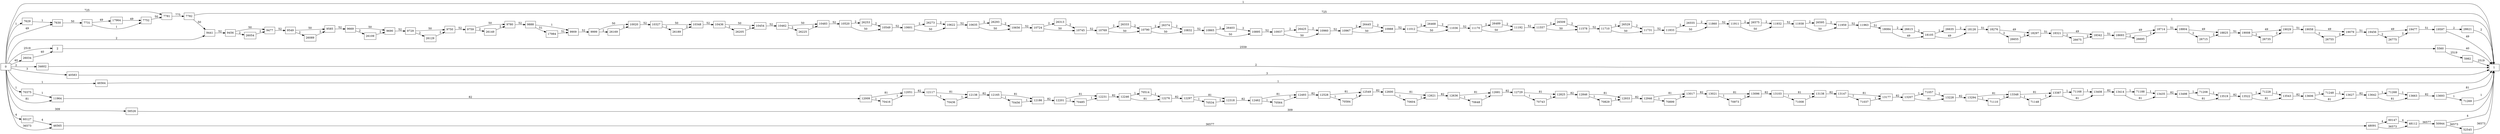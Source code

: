 digraph {
	graph [rankdir=LR]
	node [shape=rectangle]
	2 -> 5560 [label=2559]
	5560 -> 1 [label=40]
	5560 -> 5982 [label=2519]
	5982 -> 1 [label=2519]
	7629 -> 7630 [label=1]
	7630 -> 7731 [label=50]
	7731 -> 7752 [label=1]
	7731 -> 17964 [label=49]
	7752 -> 7781 [label=50]
	7781 -> 7782 [label=775]
	7782 -> 9441 [label=50]
	7782 -> 1 [label=725]
	9441 -> 9456 [label=52]
	9456 -> 9477 [label=50]
	9456 -> 26054 [label=2]
	9477 -> 9549 [label=52]
	9549 -> 9585 [label=50]
	9549 -> 26089 [label=2]
	9585 -> 9669 [label=52]
	9669 -> 9690 [label=50]
	9669 -> 26109 [label=2]
	9690 -> 9729 [label=52]
	9729 -> 9750 [label=50]
	9729 -> 26129 [label=2]
	9750 -> 9759 [label=52]
	9759 -> 9780 [label=50]
	9759 -> 26149 [label=2]
	9780 -> 9888 [label=52]
	9888 -> 9909 [label=1]
	9888 -> 17984 [label=51]
	9909 -> 9999 [label=52]
	9999 -> 10020 [label=50]
	9999 -> 26169 [label=2]
	10020 -> 10327 [label=52]
	10327 -> 10348 [label=50]
	10327 -> 26189 [label=2]
	10348 -> 10436 [label=52]
	10436 -> 10454 [label=50]
	10436 -> 26205 [label=2]
	10454 -> 10462 [label=52]
	10462 -> 10483 [label=50]
	10462 -> 26225 [label=2]
	10483 -> 10520 [label=52]
	10520 -> 10549 [label=50]
	10520 -> 26253 [label=2]
	10549 -> 10601 [label=52]
	10601 -> 10622 [label=50]
	10601 -> 26273 [label=2]
	10622 -> 10635 [label=52]
	10635 -> 10656 [label=50]
	10635 -> 26293 [label=2]
	10656 -> 10724 [label=52]
	10724 -> 10745 [label=50]
	10724 -> 26313 [label=2]
	10745 -> 10769 [label=52]
	10769 -> 10790 [label=50]
	10769 -> 26333 [label=2]
	10790 -> 10832 [label=50]
	10790 -> 26374 [label=2]
	10832 -> 10865 [label=52]
	10865 -> 10895 [label=50]
	10865 -> 26403 [label=2]
	10895 -> 10937 [label=52]
	10937 -> 10960 [label=50]
	10937 -> 26425 [label=2]
	10960 -> 10967 [label=52]
	10967 -> 10988 [label=50]
	10967 -> 26445 [label=2]
	10988 -> 11012 [label=52]
	11012 -> 11036 [label=50]
	11012 -> 26468 [label=2]
	11036 -> 11170 [label=52]
	11170 -> 11192 [label=50]
	11170 -> 26489 [label=2]
	11192 -> 11557 [label=52]
	11557 -> 11578 [label=50]
	11557 -> 26509 [label=2]
	11578 -> 11710 [label=52]
	11710 -> 11731 [label=50]
	11710 -> 26529 [label=2]
	11731 -> 11833 [label=52]
	11833 -> 11860 [label=50]
	11833 -> 26555 [label=2]
	11860 -> 11911 [label=52]
	11911 -> 11932 [label=50]
	11911 -> 26575 [label=2]
	11932 -> 11938 [label=52]
	11938 -> 11959 [label=50]
	11938 -> 26595 [label=2]
	11959 -> 11963 [label=52]
	11963 -> 1 [label=1]
	11963 -> 18084 [label=51]
	11964 -> 12009 [label=82]
	12009 -> 12051 [label=81]
	12009 -> 70416 [label=1]
	12051 -> 12117 [label=82]
	12117 -> 12138 [label=81]
	12117 -> 70436 [label=1]
	12138 -> 12165 [label=82]
	12165 -> 12186 [label=81]
	12165 -> 70456 [label=1]
	12186 -> 12201 [label=82]
	12201 -> 12231 [label=81]
	12201 -> 70485 [label=1]
	12231 -> 12246 [label=82]
	12246 -> 12276 [label=81]
	12246 -> 70514 [label=1]
	12276 -> 12297 [label=82]
	12297 -> 12318 [label=81]
	12297 -> 70534 [label=1]
	12318 -> 12462 [label=82]
	12462 -> 12493 [label=81]
	12462 -> 70564 [label=1]
	12493 -> 12528 [label=82]
	12528 -> 12549 [label=81]
	12528 -> 70584 [label=1]
	12549 -> 12600 [label=82]
	12600 -> 12621 [label=81]
	12600 -> 70604 [label=1]
	12621 -> 12636 [label=82]
	12636 -> 12681 [label=81]
	12636 -> 70648 [label=1]
	12681 -> 12729 [label=82]
	12729 -> 12825 [label=81]
	12729 -> 70743 [label=1]
	12825 -> 12846 [label=82]
	12846 -> 12933 [label=81]
	12846 -> 70829 [label=1]
	12933 -> 12946 [label=82]
	12946 -> 13017 [label=81]
	12946 -> 70899 [label=1]
	13017 -> 13021 [label=82]
	13021 -> 13096 [label=81]
	13021 -> 70973 [label=1]
	13096 -> 13103 [label=82]
	13103 -> 13138 [label=81]
	13103 -> 71008 [label=1]
	13138 -> 13147 [label=82]
	13147 -> 13177 [label=81]
	13147 -> 71037 [label=1]
	13177 -> 13207 [label=82]
	13207 -> 13228 [label=81]
	13207 -> 71057 [label=1]
	13228 -> 13294 [label=82]
	13294 -> 13348 [label=81]
	13294 -> 71110 [label=1]
	13348 -> 13387 [label=81]
	13348 -> 71148 [label=1]
	13387 -> 13408 [label=81]
	13387 -> 71168 [label=1]
	13408 -> 13414 [label=82]
	13414 -> 13435 [label=81]
	13414 -> 71188 [label=1]
	13435 -> 13498 [label=82]
	13498 -> 13519 [label=81]
	13498 -> 71208 [label=1]
	13519 -> 13522 [label=82]
	13522 -> 13543 [label=81]
	13522 -> 71228 [label=1]
	13543 -> 13606 [label=82]
	13606 -> 13627 [label=81]
	13606 -> 71248 [label=1]
	13627 -> 13642 [label=82]
	13642 -> 13663 [label=81]
	13642 -> 71268 [label=1]
	13663 -> 13693 [label=82]
	13693 -> 71269 [label=1]
	13693 -> 1 [label=81]
	17964 -> 7752 [label=49]
	17984 -> 9909 [label=51]
	18084 -> 18105 [label=49]
	18084 -> 26615 [label=2]
	18105 -> 18126 [label=49]
	18105 -> 26635 [label=2]
	18126 -> 18276 [label=51]
	18276 -> 18297 [label=49]
	18276 -> 26655 [label=2]
	18297 -> 18321 [label=51]
	18321 -> 18342 [label=49]
	18321 -> 26675 [label=2]
	18342 -> 18693 [label=51]
	18693 -> 18714 [label=49]
	18693 -> 26695 [label=2]
	18714 -> 18804 [label=51]
	18804 -> 18825 [label=49]
	18804 -> 26715 [label=2]
	18825 -> 19008 [label=51]
	19008 -> 19029 [label=49]
	19008 -> 26735 [label=2]
	19029 -> 19058 [label=51]
	19058 -> 19079 [label=49]
	19058 -> 26755 [label=2]
	19079 -> 19456 [label=51]
	19456 -> 19477 [label=49]
	19456 -> 26775 [label=2]
	19477 -> 19597 [label=51]
	19597 -> 1 [label=49]
	19597 -> 28621 [label=2]
	26034 -> 2 [label=40]
	26054 -> 9477 [label=2]
	26089 -> 9585 [label=2]
	26109 -> 9690 [label=2]
	26129 -> 9750 [label=2]
	26149 -> 9780 [label=2]
	26169 -> 10020 [label=2]
	26189 -> 10348 [label=2]
	26205 -> 10454 [label=2]
	26225 -> 10483 [label=2]
	26253 -> 10549 [label=2]
	26273 -> 10622 [label=2]
	26293 -> 10656 [label=2]
	26313 -> 10745 [label=2]
	26333 -> 10790 [label=2]
	26374 -> 10832 [label=2]
	26403 -> 10895 [label=2]
	26425 -> 10960 [label=2]
	26445 -> 10988 [label=2]
	26468 -> 11036 [label=2]
	26489 -> 11192 [label=2]
	26509 -> 11578 [label=2]
	26529 -> 11731 [label=2]
	26555 -> 11860 [label=2]
	26575 -> 11932 [label=2]
	26595 -> 11959 [label=2]
	26615 -> 18105 [label=2]
	26635 -> 18126 [label=2]
	26655 -> 18297 [label=2]
	26675 -> 18342 [label=2]
	26695 -> 18714 [label=2]
	26715 -> 18825 [label=2]
	26735 -> 19029 [label=2]
	26755 -> 19079 [label=2]
	26775 -> 19477 [label=2]
	28621 -> 1 [label=2]
	34602 -> 1 [label=2]
	40583 -> 1 [label=3]
	46564 -> 1 [label=1]
	46565 -> 48091 [label=36577]
	48091 -> 48112 [label=36573]
	48091 -> 60147 [label=4]
	48112 -> 50944 [label=36577]
	50944 -> 1 [label=4]
	50944 -> 52545 [label=36573]
	52545 -> 1 [label=36573]
	58526 -> 1 [label=309]
	60127 -> 46565 [label=4]
	60147 -> 48112 [label=4]
	70375 -> 11964 [label=1]
	70416 -> 12051 [label=1]
	70436 -> 12138 [label=1]
	70456 -> 12186 [label=1]
	70485 -> 12231 [label=1]
	70514 -> 12276 [label=1]
	70534 -> 12318 [label=1]
	70564 -> 12493 [label=1]
	70584 -> 12549 [label=1]
	70604 -> 12621 [label=1]
	70648 -> 12681 [label=1]
	70743 -> 12825 [label=1]
	70829 -> 12933 [label=1]
	70899 -> 13017 [label=1]
	70973 -> 13096 [label=1]
	71008 -> 13138 [label=1]
	71037 -> 13177 [label=1]
	71057 -> 13228 [label=1]
	71110 -> 13348 [label=1]
	71148 -> 13387 [label=1]
	71168 -> 13408 [label=1]
	71188 -> 13435 [label=1]
	71208 -> 13519 [label=1]
	71228 -> 13543 [label=1]
	71248 -> 13627 [label=1]
	71268 -> 13663 [label=1]
	71269 -> 1 [label=1]
	0 -> 2 [label=2519]
	0 -> 11964 [label=81]
	0 -> 7630 [label=49]
	0 -> 9441 [label=2]
	0 -> 46565 [label=36573]
	0 -> 7629 [label=1]
	0 -> 1 [label=1]
	0 -> 26034 [label=40]
	0 -> 34602 [label=2]
	0 -> 40583 [label=3]
	0 -> 46564 [label=1]
	0 -> 58526 [label=309]
	0 -> 60127 [label=4]
	0 -> 7781 [label=725]
	0 -> 70375 [label=1]
}
